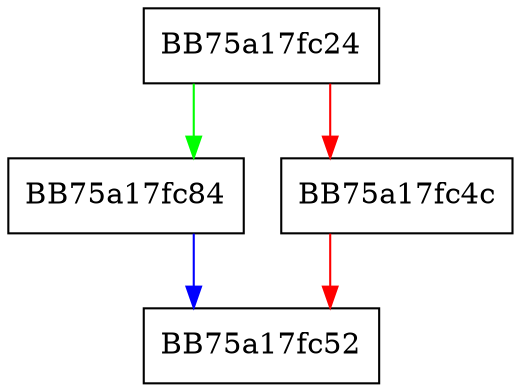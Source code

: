 digraph widen {
  node [shape="box"];
  graph [splines=ortho];
  BB75a17fc24 -> BB75a17fc84 [color="green"];
  BB75a17fc24 -> BB75a17fc4c [color="red"];
  BB75a17fc4c -> BB75a17fc52 [color="red"];
  BB75a17fc84 -> BB75a17fc52 [color="blue"];
}